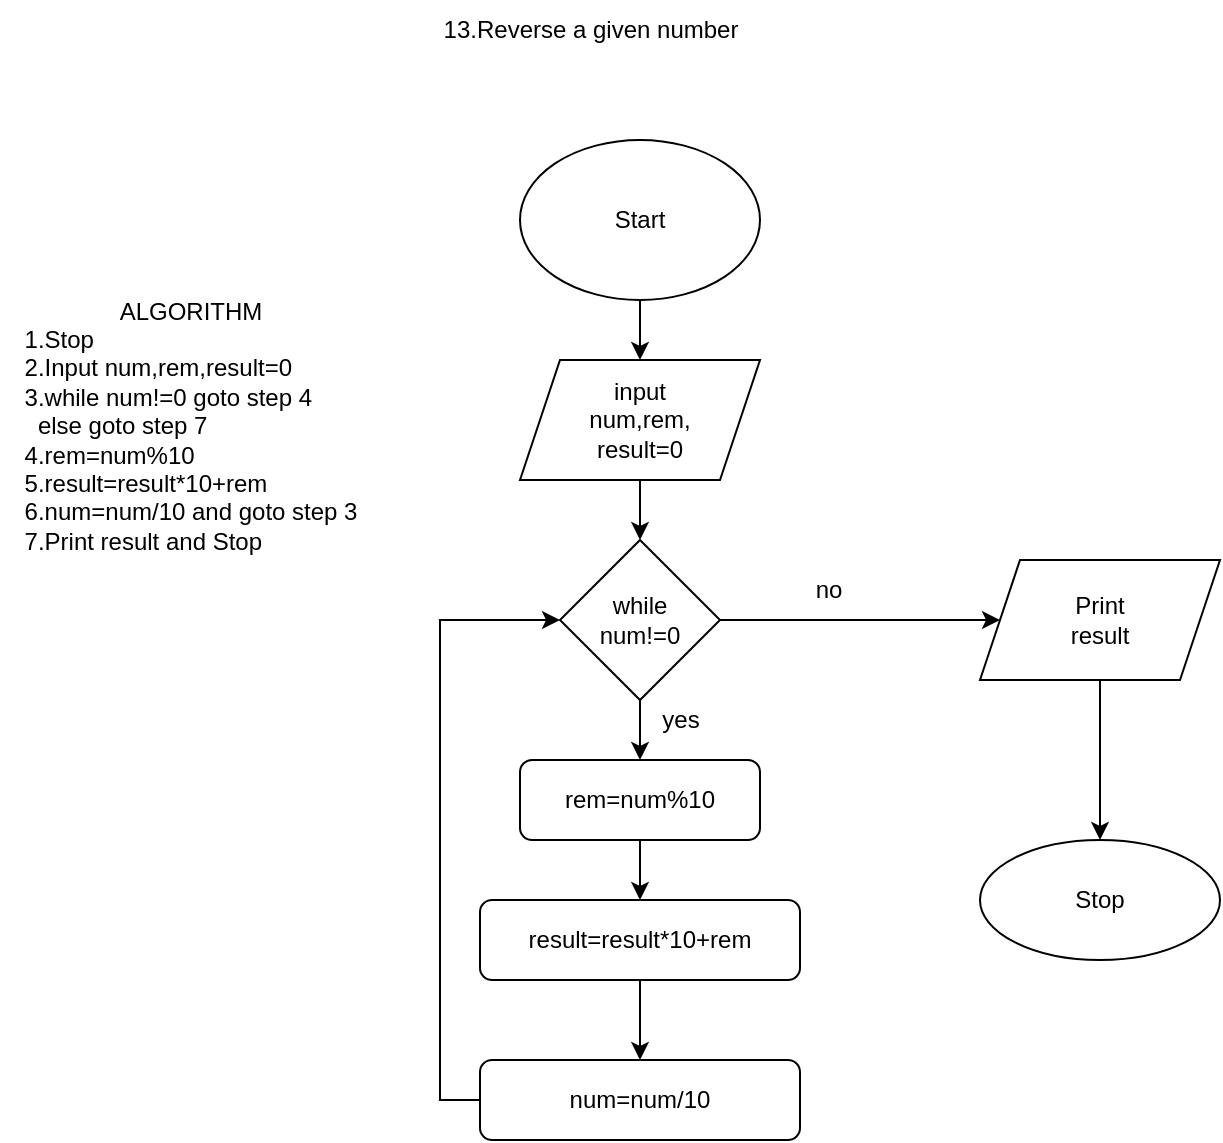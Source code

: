 <mxfile version="20.3.0" type="device"><diagram id="C5RBs43oDa-KdzZeNtuy" name="Page-1"><mxGraphModel dx="1038" dy="649" grid="1" gridSize="10" guides="1" tooltips="1" connect="1" arrows="1" fold="1" page="1" pageScale="1" pageWidth="827" pageHeight="1169" math="0" shadow="0"><root><mxCell id="WIyWlLk6GJQsqaUBKTNV-0"/><mxCell id="WIyWlLk6GJQsqaUBKTNV-1" parent="WIyWlLk6GJQsqaUBKTNV-0"/><mxCell id="lBers9BqhQnXIH_XyN3K-2" value="" style="edgeStyle=orthogonalEdgeStyle;rounded=0;orthogonalLoop=1;jettySize=auto;html=1;" parent="WIyWlLk6GJQsqaUBKTNV-1" source="lBers9BqhQnXIH_XyN3K-0" target="lBers9BqhQnXIH_XyN3K-1" edge="1"><mxGeometry relative="1" as="geometry"/></mxCell><mxCell id="lBers9BqhQnXIH_XyN3K-0" value="Start" style="ellipse;whiteSpace=wrap;html=1;" parent="WIyWlLk6GJQsqaUBKTNV-1" vertex="1"><mxGeometry x="360" y="130" width="120" height="80" as="geometry"/></mxCell><mxCell id="lBers9BqhQnXIH_XyN3K-4" value="" style="edgeStyle=orthogonalEdgeStyle;rounded=0;orthogonalLoop=1;jettySize=auto;html=1;" parent="WIyWlLk6GJQsqaUBKTNV-1" source="lBers9BqhQnXIH_XyN3K-1" target="lBers9BqhQnXIH_XyN3K-3" edge="1"><mxGeometry relative="1" as="geometry"/></mxCell><mxCell id="lBers9BqhQnXIH_XyN3K-1" value="input&lt;br&gt;num,rem,&lt;br&gt;result=0" style="shape=parallelogram;perimeter=parallelogramPerimeter;whiteSpace=wrap;html=1;fixedSize=1;" parent="WIyWlLk6GJQsqaUBKTNV-1" vertex="1"><mxGeometry x="360" y="240" width="120" height="60" as="geometry"/></mxCell><mxCell id="lBers9BqhQnXIH_XyN3K-6" value="" style="edgeStyle=orthogonalEdgeStyle;rounded=0;orthogonalLoop=1;jettySize=auto;html=1;" parent="WIyWlLk6GJQsqaUBKTNV-1" source="lBers9BqhQnXIH_XyN3K-3" target="lBers9BqhQnXIH_XyN3K-5" edge="1"><mxGeometry relative="1" as="geometry"/></mxCell><mxCell id="lBers9BqhQnXIH_XyN3K-14" value="" style="edgeStyle=orthogonalEdgeStyle;rounded=0;orthogonalLoop=1;jettySize=auto;html=1;" parent="WIyWlLk6GJQsqaUBKTNV-1" source="lBers9BqhQnXIH_XyN3K-3" target="lBers9BqhQnXIH_XyN3K-13" edge="1"><mxGeometry relative="1" as="geometry"/></mxCell><mxCell id="lBers9BqhQnXIH_XyN3K-3" value="while&lt;br&gt;num!=0" style="rhombus;whiteSpace=wrap;html=1;" parent="WIyWlLk6GJQsqaUBKTNV-1" vertex="1"><mxGeometry x="380" y="330" width="80" height="80" as="geometry"/></mxCell><mxCell id="lBers9BqhQnXIH_XyN3K-8" value="" style="edgeStyle=orthogonalEdgeStyle;rounded=0;orthogonalLoop=1;jettySize=auto;html=1;" parent="WIyWlLk6GJQsqaUBKTNV-1" source="lBers9BqhQnXIH_XyN3K-5" target="lBers9BqhQnXIH_XyN3K-7" edge="1"><mxGeometry relative="1" as="geometry"/></mxCell><mxCell id="lBers9BqhQnXIH_XyN3K-5" value="rem=num%10" style="rounded=1;whiteSpace=wrap;html=1;" parent="WIyWlLk6GJQsqaUBKTNV-1" vertex="1"><mxGeometry x="360" y="440" width="120" height="40" as="geometry"/></mxCell><mxCell id="lBers9BqhQnXIH_XyN3K-10" value="" style="edgeStyle=orthogonalEdgeStyle;rounded=0;orthogonalLoop=1;jettySize=auto;html=1;" parent="WIyWlLk6GJQsqaUBKTNV-1" source="lBers9BqhQnXIH_XyN3K-7" target="lBers9BqhQnXIH_XyN3K-9" edge="1"><mxGeometry relative="1" as="geometry"/></mxCell><mxCell id="lBers9BqhQnXIH_XyN3K-7" value="result=result*10+rem" style="rounded=1;whiteSpace=wrap;html=1;" parent="WIyWlLk6GJQsqaUBKTNV-1" vertex="1"><mxGeometry x="340" y="510" width="160" height="40" as="geometry"/></mxCell><mxCell id="lBers9BqhQnXIH_XyN3K-11" style="edgeStyle=orthogonalEdgeStyle;rounded=0;orthogonalLoop=1;jettySize=auto;html=1;exitX=0;exitY=0.5;exitDx=0;exitDy=0;entryX=0;entryY=0.5;entryDx=0;entryDy=0;" parent="WIyWlLk6GJQsqaUBKTNV-1" source="lBers9BqhQnXIH_XyN3K-9" target="lBers9BqhQnXIH_XyN3K-3" edge="1"><mxGeometry relative="1" as="geometry"/></mxCell><mxCell id="lBers9BqhQnXIH_XyN3K-9" value="num=num/10" style="rounded=1;whiteSpace=wrap;html=1;" parent="WIyWlLk6GJQsqaUBKTNV-1" vertex="1"><mxGeometry x="340" y="590" width="160" height="40" as="geometry"/></mxCell><mxCell id="lBers9BqhQnXIH_XyN3K-12" value="yes" style="text;html=1;align=center;verticalAlign=middle;resizable=0;points=[];autosize=1;strokeColor=none;fillColor=none;" parent="WIyWlLk6GJQsqaUBKTNV-1" vertex="1"><mxGeometry x="420" y="405" width="40" height="30" as="geometry"/></mxCell><mxCell id="lBers9BqhQnXIH_XyN3K-17" value="" style="edgeStyle=orthogonalEdgeStyle;rounded=0;orthogonalLoop=1;jettySize=auto;html=1;" parent="WIyWlLk6GJQsqaUBKTNV-1" source="lBers9BqhQnXIH_XyN3K-13" target="lBers9BqhQnXIH_XyN3K-16" edge="1"><mxGeometry relative="1" as="geometry"/></mxCell><mxCell id="lBers9BqhQnXIH_XyN3K-13" value="Print&lt;br&gt;result" style="shape=parallelogram;perimeter=parallelogramPerimeter;whiteSpace=wrap;html=1;fixedSize=1;" parent="WIyWlLk6GJQsqaUBKTNV-1" vertex="1"><mxGeometry x="590" y="340" width="120" height="60" as="geometry"/></mxCell><mxCell id="lBers9BqhQnXIH_XyN3K-15" value="no" style="text;html=1;align=center;verticalAlign=middle;resizable=0;points=[];autosize=1;strokeColor=none;fillColor=none;" parent="WIyWlLk6GJQsqaUBKTNV-1" vertex="1"><mxGeometry x="494" y="340" width="40" height="30" as="geometry"/></mxCell><mxCell id="lBers9BqhQnXIH_XyN3K-16" value="Stop" style="ellipse;whiteSpace=wrap;html=1;" parent="WIyWlLk6GJQsqaUBKTNV-1" vertex="1"><mxGeometry x="590" y="480" width="120" height="60" as="geometry"/></mxCell><mxCell id="lBers9BqhQnXIH_XyN3K-18" value="13.Reverse a given number" style="text;html=1;align=center;verticalAlign=middle;resizable=0;points=[];autosize=1;strokeColor=none;fillColor=none;" parent="WIyWlLk6GJQsqaUBKTNV-1" vertex="1"><mxGeometry x="310" y="60" width="170" height="30" as="geometry"/></mxCell><mxCell id="DqZmNj4e4a_i1pXv3rsZ-0" value="ALGORITHM&lt;br&gt;&lt;div style=&quot;text-align: left;&quot;&gt;&lt;span style=&quot;background-color: initial;&quot;&gt;1.Stop&lt;/span&gt;&lt;/div&gt;&lt;div style=&quot;text-align: left;&quot;&gt;&lt;span style=&quot;background-color: initial;&quot;&gt;2.Input num,rem,result=0&lt;/span&gt;&lt;/div&gt;&lt;div style=&quot;text-align: left;&quot;&gt;&lt;span style=&quot;background-color: initial;&quot;&gt;3.while num!=0 goto step 4&lt;/span&gt;&lt;/div&gt;&lt;div style=&quot;text-align: left;&quot;&gt;&lt;span style=&quot;background-color: initial;&quot;&gt;&amp;nbsp; else goto step 7&lt;/span&gt;&lt;/div&gt;&lt;div style=&quot;text-align: left;&quot;&gt;&lt;span style=&quot;background-color: initial;&quot;&gt;4.rem=num%10&lt;/span&gt;&lt;/div&gt;&lt;div style=&quot;text-align: left;&quot;&gt;&lt;span style=&quot;background-color: initial;&quot;&gt;5.result=result*10+rem&lt;/span&gt;&lt;/div&gt;&lt;div style=&quot;text-align: left;&quot;&gt;6.num=num/10 and goto step 3&lt;/div&gt;&lt;div style=&quot;text-align: left;&quot;&gt;7.Print result and Stop&lt;/div&gt;&lt;div style=&quot;text-align: left;&quot;&gt;&lt;br&gt;&lt;/div&gt;" style="text;html=1;align=center;verticalAlign=middle;resizable=0;points=[];autosize=1;strokeColor=none;fillColor=none;" vertex="1" parent="WIyWlLk6GJQsqaUBKTNV-1"><mxGeometry x="100" y="200" width="190" height="160" as="geometry"/></mxCell></root></mxGraphModel></diagram></mxfile>